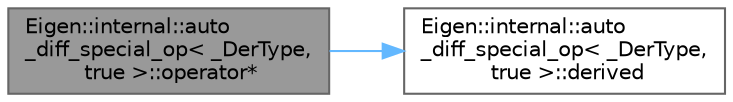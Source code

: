 digraph "Eigen::internal::auto_diff_special_op&lt; _DerType, true &gt;::operator*"
{
 // LATEX_PDF_SIZE
  bgcolor="transparent";
  edge [fontname=Helvetica,fontsize=10,labelfontname=Helvetica,labelfontsize=10];
  node [fontname=Helvetica,fontsize=10,shape=box,height=0.2,width=0.4];
  rankdir="LR";
  Node1 [id="Node000001",label="Eigen::internal::auto\l_diff_special_op\< _DerType,\l true \>::operator*",height=0.2,width=0.4,color="gray40", fillcolor="grey60", style="filled", fontcolor="black",tooltip=" "];
  Node1 -> Node2 [id="edge1_Node000001_Node000002",color="steelblue1",style="solid",tooltip=" "];
  Node2 [id="Node000002",label="Eigen::internal::auto\l_diff_special_op\< _DerType,\l true \>::derived",height=0.2,width=0.4,color="grey40", fillcolor="white", style="filled",URL="$struct_eigen_1_1internal_1_1auto__diff__special__op_3_01___der_type_00_01true_01_4.html#a77d510b1992bb6abf032a2cee7d3a684",tooltip=" "];
}
